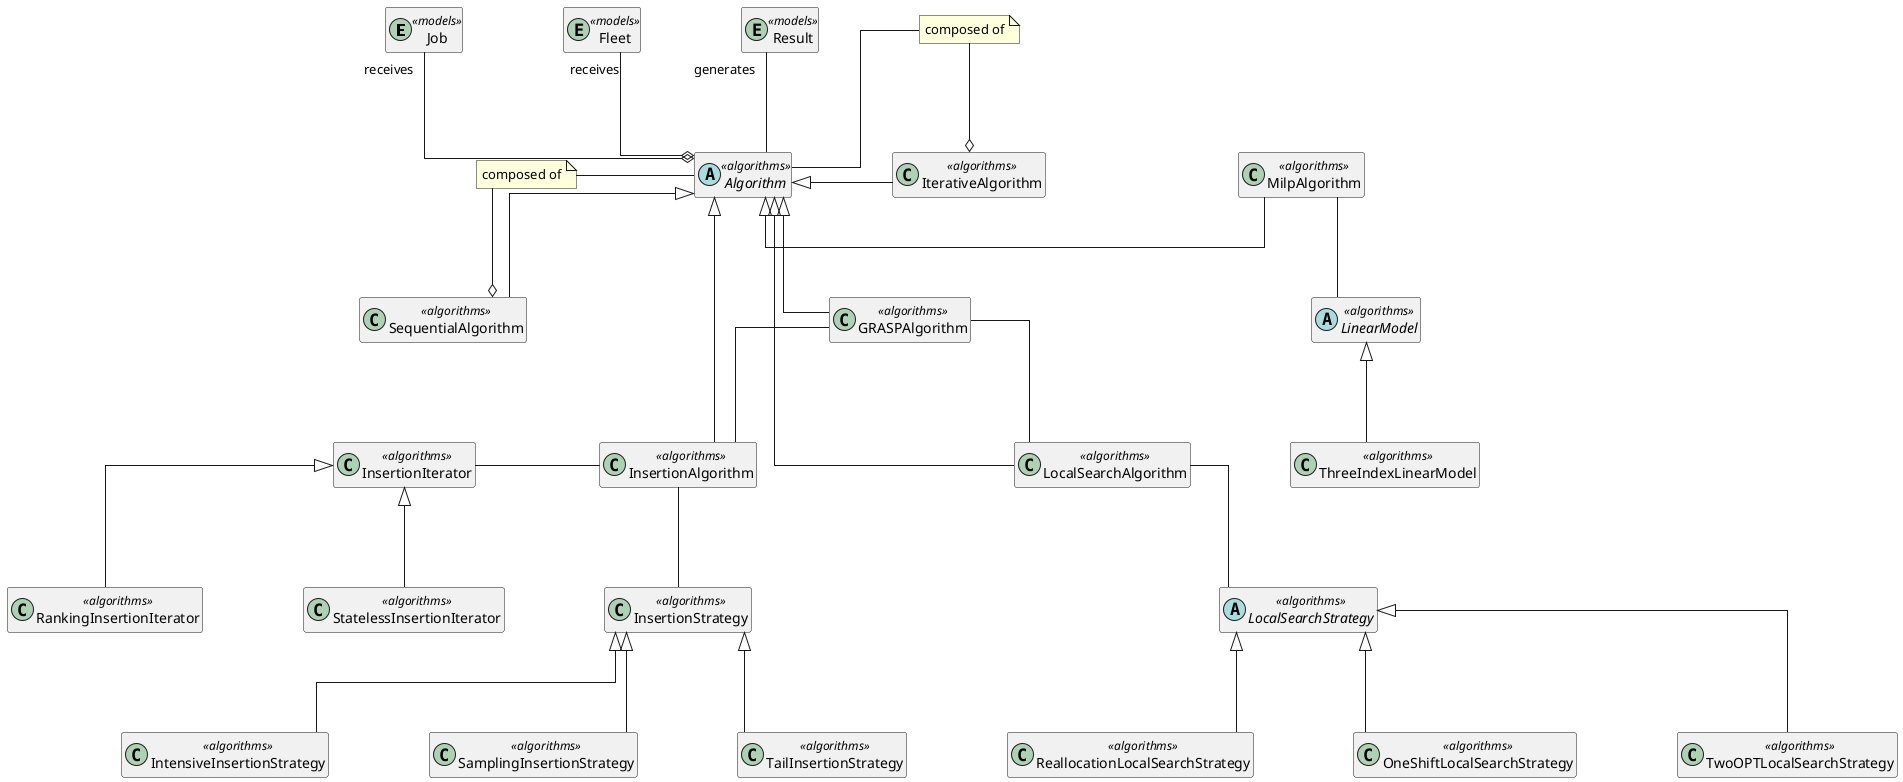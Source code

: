 @startuml
skinparam linetype ortho
skinparam nodesep 100
skinparam ranksep 100

hide empty methods
hide empty attributes

entity Job <<models>>
entity Fleet <<models>>

entity Result <<models>>

abstract class Algorithm <<algorithms>>

class MilpAlgorithm <<algorithms>>

abstract class LinearModel <<algorithms>>
class ThreeIndexLinearModel <<algorithms>>

class InsertionAlgorithm <<algorithms>>

class InsertionIterator <<algorithms>>
class RankingInsertionIterator <<algorithms>>
class StatelessInsertionIterator <<algorithms>>

class InsertionStrategy <<algorithms>>
class IntensiveInsertionStrategy <<algorithms>>
class SamplingInsertionStrategy <<algorithms>>
class TailInsertionStrategy <<algorithms>>

class LocalSearchAlgorithm <<algorithms>>

abstract class LocalSearchStrategy <<algorithms>>
class ReallocationLocalSearchStrategy <<algorithms>>
class OneShiftLocalSearchStrategy <<algorithms>>
class TwoOPTLocalSearchStrategy <<algorithms>>

class GRASPAlgorithm <<algorithms>>
class IterativeAlgorithm <<algorithms>>
class SequentialAlgorithm <<algorithms>>


InsertionAlgorithm -up-|> Algorithm
Algorithm <|- MilpAlgorithm
Algorithm <|-- LocalSearchAlgorithm
Algorithm <|-- GRASPAlgorithm
Algorithm <|- IterativeAlgorithm
Algorithm <|-- SequentialAlgorithm


InsertionStrategy <|-- IntensiveInsertionStrategy
InsertionStrategy <|-- SamplingInsertionStrategy
InsertionStrategy <|-- TailInsertionStrategy

InsertionIterator <|-- RankingInsertionIterator
InsertionIterator <|-- StatelessInsertionIterator

LinearModel <|-- ThreeIndexLinearModel

LocalSearchStrategy <|-- ReallocationLocalSearchStrategy
LocalSearchStrategy <|-- OneShiftLocalSearchStrategy
LocalSearchStrategy <|-- TwoOPTLocalSearchStrategy


InsertionAlgorithm -left- InsertionIterator
InsertionAlgorithm -down- InsertionStrategy

MilpAlgorithm -- LinearModel

LocalSearchAlgorithm -- LocalSearchStrategy


GRASPAlgorithm -- LocalSearchAlgorithm
GRASPAlgorithm -- InsertionAlgorithm


note "composed of" as N1
N1 --o IterativeAlgorithm
N1 - Algorithm

note "composed of" as N2
N2 --o SequentialAlgorithm
N2 - Algorithm


Job "receives "--o Algorithm
Fleet "receives"--o Algorithm
Result "generates"-- Algorithm

@enduml

